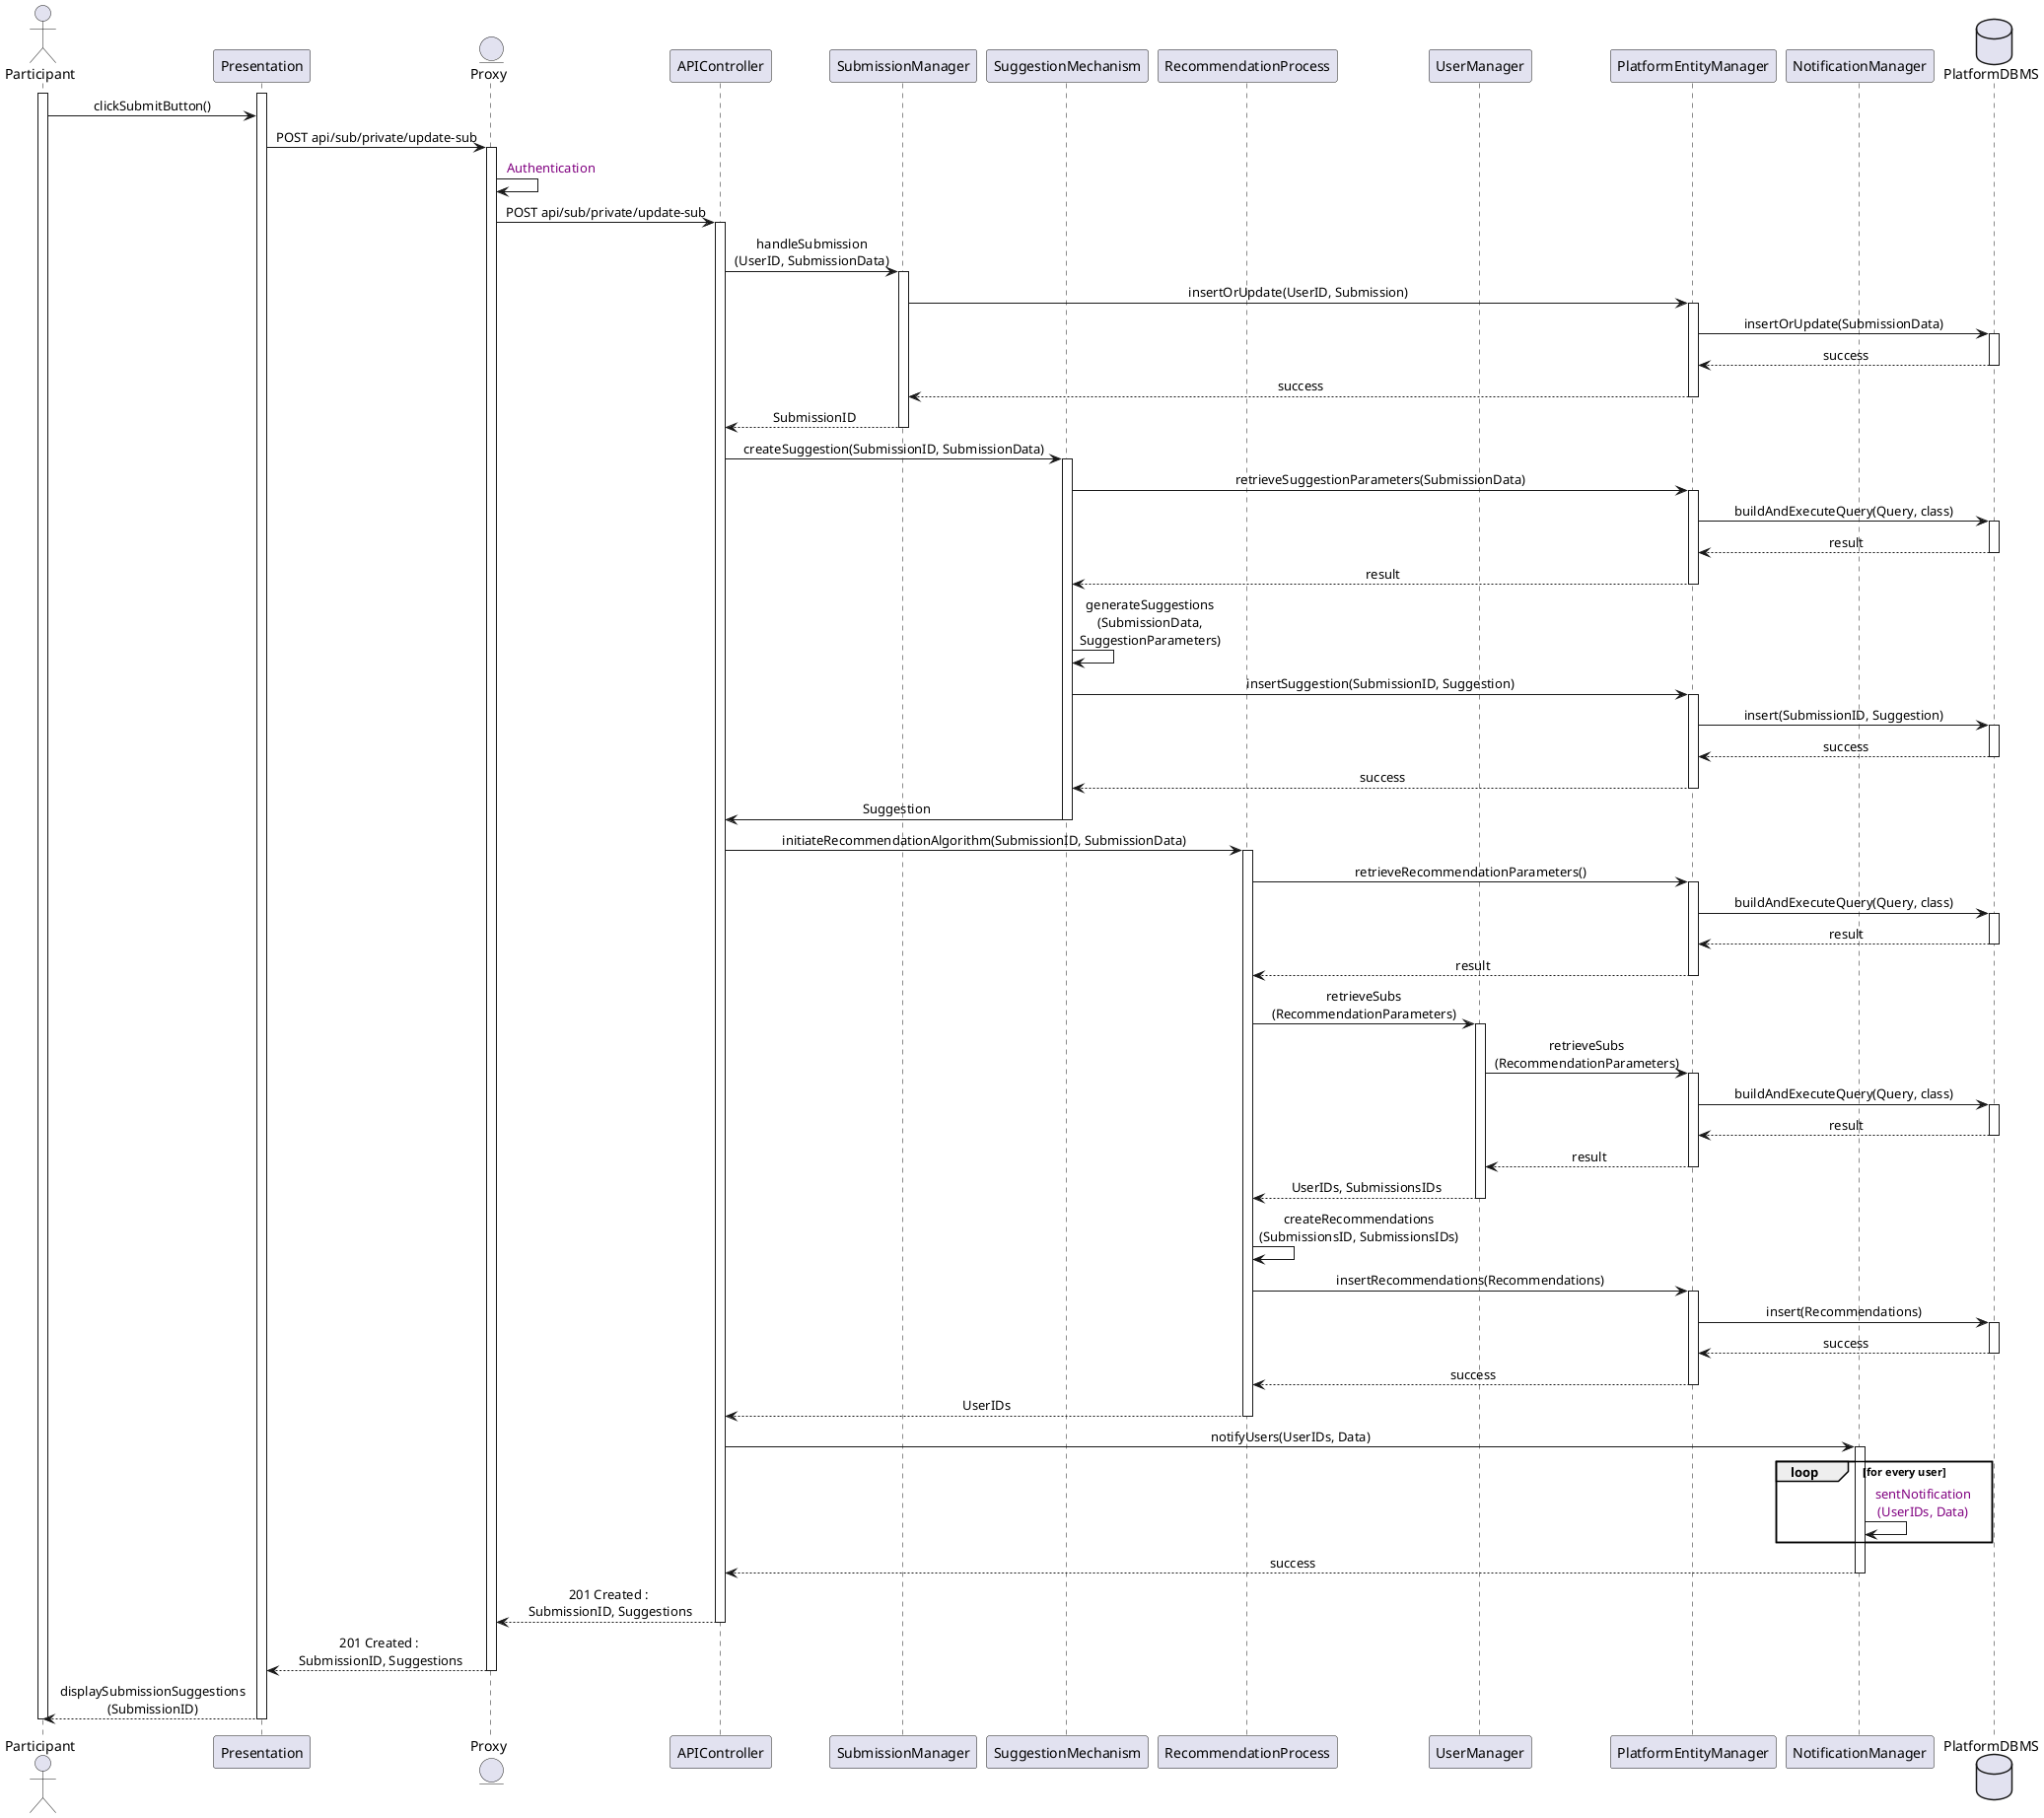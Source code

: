 @startuml ParticipantSubmission
skinparam sequenceMessageAlign center
actor       Participant
participant Presentation
entity      Proxy
participant APIController
participant SubmissionManager
participant SuggestionMechanism
participant RecommendationProcess
participant UserManager
participant PlatformEntityManager
participant NotificationManager
database    PlatformDBMS

activate Participant
activate Presentation
Participant -> Presentation : clickSubmitButton()
Presentation -> Proxy ++ : POST api/sub/private/update-sub
Proxy -> Proxy  : <color:purple> Authentication
Proxy -> APIController ++ : POST api/sub/private/update-sub
APIController -> SubmissionManager : handleSubmission\n(UserID, SubmissionData)
activate SubmissionManager
' SubmissionManager -> SubmissionManager : check(submission)
SubmissionManager -> PlatformEntityManager : insertOrUpdate(UserID, Submission)
activate PlatformEntityManager
PlatformEntityManager -> PlatformDBMS : insertOrUpdate(SubmissionData)
activate PlatformDBMS
PlatformDBMS --> PlatformEntityManager : success
deactivate PlatformDBMS
PlatformEntityManager --> SubmissionManager : success 
deactivate PlatformEntityManager
SubmissionManager --> APIController : SubmissionID
deactivate SubmissionManager
APIController -> SuggestionMechanism ++ : createSuggestion(SubmissionID, SubmissionData)
SuggestionMechanism -> PlatformEntityManager ++ : retrieveSuggestionParameters(SubmissionData)
PlatformEntityManager -> PlatformDBMS ++ : buildAndExecuteQuery(Query, class)
PlatformDBMS --> PlatformEntityManager -- : result
PlatformEntityManager --> SuggestionMechanism -- : result
SuggestionMechanism -> SuggestionMechanism : generateSuggestions\n(SubmissionData,\nSuggestionParameters)
SuggestionMechanism -> PlatformEntityManager ++ : insertSuggestion(SubmissionID, Suggestion)
PlatformEntityManager -> PlatformDBMS ++ : insert(SubmissionID, Suggestion)
PlatformDBMS --> PlatformEntityManager -- : success
PlatformEntityManager -->  SuggestionMechanism -- : success
SuggestionMechanism -> APIController -- : Suggestion
APIController -> RecommendationProcess ++ : initiateRecommendationAlgorithm(SubmissionID, SubmissionData)
RecommendationProcess -> PlatformEntityManager ++ : retrieveRecommendationParameters()
PlatformEntityManager -> PlatformDBMS ++ : buildAndExecuteQuery(Query, class)
PlatformDBMS --> PlatformEntityManager -- : result
PlatformEntityManager --> RecommendationProcess -- : result
RecommendationProcess -> UserManager ++ : retrieveSubs\n(RecommendationParameters)
UserManager -> PlatformEntityManager ++ : retrieveSubs\n(RecommendationParameters)
PlatformEntityManager -> PlatformDBMS ++ : buildAndExecuteQuery(Query, class)
PlatformDBMS --> PlatformEntityManager -- : result
PlatformEntityManager --> UserManager -- : result
UserManager --> RecommendationProcess -- : UserIDs, SubmissionsIDs
RecommendationProcess -> RecommendationProcess : createRecommendations\n(SubmissionsID, SubmissionsIDs)
RecommendationProcess -> PlatformEntityManager ++ : insertRecommendations(Recommendations)
PlatformEntityManager -> PlatformDBMS ++ : insert(Recommendations)
PlatformDBMS --> PlatformEntityManager -- : success
PlatformEntityManager -->  RecommendationProcess -- : success
RecommendationProcess --> APIController -- : UserIDs
APIController -> NotificationManager ++ : notifyUsers(UserIDs, Data)
loop for every user
    NotificationManager -> NotificationManager : <color:purple> sentNotification\n <color:purple>(UserIDs, Data)
end
NotificationManager --> APIController -- : success
APIController --> Proxy : 201 Created :\n SubmissionID, Suggestions
deactivate APIController
Proxy --> Presentation : 201 Created :\n SubmissionID, Suggestions
deactivate Proxy
Presentation --> Participant : displaySubmissionSuggestions\n(SubmissionID)
deactivate Presentation
deactivate Participant
@enduml
